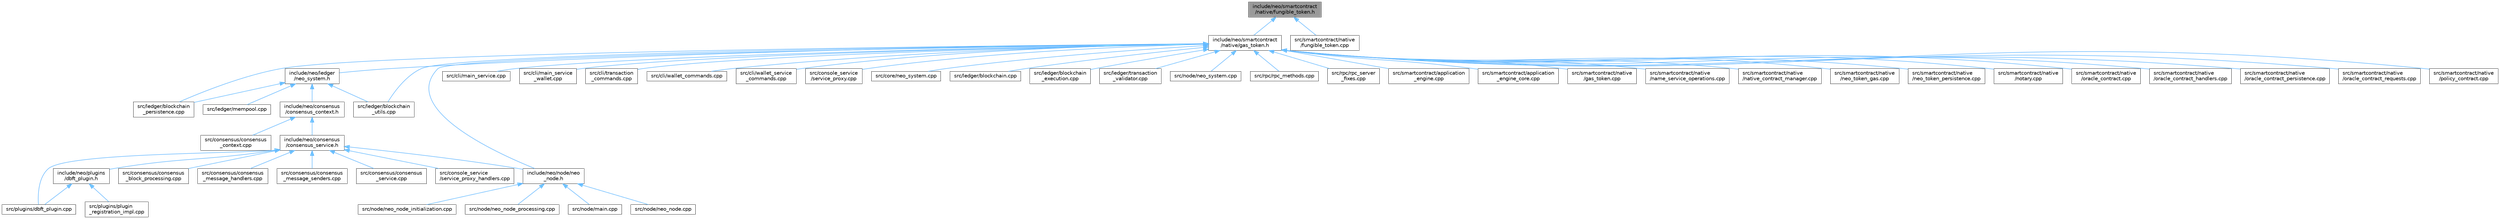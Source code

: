 digraph "include/neo/smartcontract/native/fungible_token.h"
{
 // LATEX_PDF_SIZE
  bgcolor="transparent";
  edge [fontname=Helvetica,fontsize=10,labelfontname=Helvetica,labelfontsize=10];
  node [fontname=Helvetica,fontsize=10,shape=box,height=0.2,width=0.4];
  Node1 [id="Node000001",label="include/neo/smartcontract\l/native/fungible_token.h",height=0.2,width=0.4,color="gray40", fillcolor="grey60", style="filled", fontcolor="black",tooltip=" "];
  Node1 -> Node2 [id="edge53_Node000001_Node000002",dir="back",color="steelblue1",style="solid",tooltip=" "];
  Node2 [id="Node000002",label="include/neo/smartcontract\l/native/gas_token.h",height=0.2,width=0.4,color="grey40", fillcolor="white", style="filled",URL="$gas__token_8h.html",tooltip=" "];
  Node2 -> Node3 [id="edge54_Node000002_Node000003",dir="back",color="steelblue1",style="solid",tooltip=" "];
  Node3 [id="Node000003",label="include/neo/ledger\l/neo_system.h",height=0.2,width=0.4,color="grey40", fillcolor="white", style="filled",URL="$ledger_2neo__system_8h.html",tooltip=" "];
  Node3 -> Node4 [id="edge55_Node000003_Node000004",dir="back",color="steelblue1",style="solid",tooltip=" "];
  Node4 [id="Node000004",label="include/neo/consensus\l/consensus_context.h",height=0.2,width=0.4,color="grey40", fillcolor="white", style="filled",URL="$consensus__context_8h.html",tooltip=" "];
  Node4 -> Node5 [id="edge56_Node000004_Node000005",dir="back",color="steelblue1",style="solid",tooltip=" "];
  Node5 [id="Node000005",label="include/neo/consensus\l/consensus_service.h",height=0.2,width=0.4,color="grey40", fillcolor="white", style="filled",URL="$consensus__service_8h.html",tooltip=" "];
  Node5 -> Node6 [id="edge57_Node000005_Node000006",dir="back",color="steelblue1",style="solid",tooltip=" "];
  Node6 [id="Node000006",label="include/neo/node/neo\l_node.h",height=0.2,width=0.4,color="grey40", fillcolor="white", style="filled",URL="$neo__node_8h.html",tooltip=" "];
  Node6 -> Node7 [id="edge58_Node000006_Node000007",dir="back",color="steelblue1",style="solid",tooltip=" "];
  Node7 [id="Node000007",label="src/node/main.cpp",height=0.2,width=0.4,color="grey40", fillcolor="white", style="filled",URL="$main_8cpp.html",tooltip="Main entry point for Neo C++ Node."];
  Node6 -> Node8 [id="edge59_Node000006_Node000008",dir="back",color="steelblue1",style="solid",tooltip=" "];
  Node8 [id="Node000008",label="src/node/neo_node.cpp",height=0.2,width=0.4,color="grey40", fillcolor="white", style="filled",URL="$neo__node_8cpp.html",tooltip=" "];
  Node6 -> Node9 [id="edge60_Node000006_Node000009",dir="back",color="steelblue1",style="solid",tooltip=" "];
  Node9 [id="Node000009",label="src/node/neo_node_initialization.cpp",height=0.2,width=0.4,color="grey40", fillcolor="white", style="filled",URL="$neo__node__initialization_8cpp.html",tooltip=" "];
  Node6 -> Node10 [id="edge61_Node000006_Node000010",dir="back",color="steelblue1",style="solid",tooltip=" "];
  Node10 [id="Node000010",label="src/node/neo_node_processing.cpp",height=0.2,width=0.4,color="grey40", fillcolor="white", style="filled",URL="$neo__node__processing_8cpp.html",tooltip=" "];
  Node5 -> Node11 [id="edge62_Node000005_Node000011",dir="back",color="steelblue1",style="solid",tooltip=" "];
  Node11 [id="Node000011",label="include/neo/plugins\l/dbft_plugin.h",height=0.2,width=0.4,color="grey40", fillcolor="white", style="filled",URL="$dbft__plugin_8h.html",tooltip=" "];
  Node11 -> Node12 [id="edge63_Node000011_Node000012",dir="back",color="steelblue1",style="solid",tooltip=" "];
  Node12 [id="Node000012",label="src/plugins/dbft_plugin.cpp",height=0.2,width=0.4,color="grey40", fillcolor="white", style="filled",URL="$dbft__plugin_8cpp.html",tooltip=" "];
  Node11 -> Node13 [id="edge64_Node000011_Node000013",dir="back",color="steelblue1",style="solid",tooltip=" "];
  Node13 [id="Node000013",label="src/plugins/plugin\l_registration_impl.cpp",height=0.2,width=0.4,color="grey40", fillcolor="white", style="filled",URL="$plugin__registration__impl_8cpp.html",tooltip=" "];
  Node5 -> Node14 [id="edge65_Node000005_Node000014",dir="back",color="steelblue1",style="solid",tooltip=" "];
  Node14 [id="Node000014",label="src/consensus/consensus\l_block_processing.cpp",height=0.2,width=0.4,color="grey40", fillcolor="white", style="filled",URL="$consensus__block__processing_8cpp.html",tooltip=" "];
  Node5 -> Node15 [id="edge66_Node000005_Node000015",dir="back",color="steelblue1",style="solid",tooltip=" "];
  Node15 [id="Node000015",label="src/consensus/consensus\l_message_handlers.cpp",height=0.2,width=0.4,color="grey40", fillcolor="white", style="filled",URL="$consensus__message__handlers_8cpp.html",tooltip=" "];
  Node5 -> Node16 [id="edge67_Node000005_Node000016",dir="back",color="steelblue1",style="solid",tooltip=" "];
  Node16 [id="Node000016",label="src/consensus/consensus\l_message_senders.cpp",height=0.2,width=0.4,color="grey40", fillcolor="white", style="filled",URL="$consensus__message__senders_8cpp.html",tooltip=" "];
  Node5 -> Node17 [id="edge68_Node000005_Node000017",dir="back",color="steelblue1",style="solid",tooltip=" "];
  Node17 [id="Node000017",label="src/consensus/consensus\l_service.cpp",height=0.2,width=0.4,color="grey40", fillcolor="white", style="filled",URL="$consensus__service_8cpp.html",tooltip=" "];
  Node5 -> Node18 [id="edge69_Node000005_Node000018",dir="back",color="steelblue1",style="solid",tooltip=" "];
  Node18 [id="Node000018",label="src/console_service\l/service_proxy_handlers.cpp",height=0.2,width=0.4,color="grey40", fillcolor="white", style="filled",URL="$service__proxy__handlers_8cpp.html",tooltip=" "];
  Node5 -> Node12 [id="edge70_Node000005_Node000012",dir="back",color="steelblue1",style="solid",tooltip=" "];
  Node4 -> Node19 [id="edge71_Node000004_Node000019",dir="back",color="steelblue1",style="solid",tooltip=" "];
  Node19 [id="Node000019",label="src/consensus/consensus\l_context.cpp",height=0.2,width=0.4,color="grey40", fillcolor="white", style="filled",URL="$consensus__context_8cpp.html",tooltip=" "];
  Node3 -> Node20 [id="edge72_Node000003_Node000020",dir="back",color="steelblue1",style="solid",tooltip=" "];
  Node20 [id="Node000020",label="src/ledger/blockchain\l_persistence.cpp",height=0.2,width=0.4,color="grey40", fillcolor="white", style="filled",URL="$blockchain__persistence_8cpp.html",tooltip=" "];
  Node3 -> Node21 [id="edge73_Node000003_Node000021",dir="back",color="steelblue1",style="solid",tooltip=" "];
  Node21 [id="Node000021",label="src/ledger/blockchain\l_utils.cpp",height=0.2,width=0.4,color="grey40", fillcolor="white", style="filled",URL="$blockchain__utils_8cpp.html",tooltip=" "];
  Node3 -> Node22 [id="edge74_Node000003_Node000022",dir="back",color="steelblue1",style="solid",tooltip=" "];
  Node22 [id="Node000022",label="src/ledger/mempool.cpp",height=0.2,width=0.4,color="grey40", fillcolor="white", style="filled",URL="$mempool_8cpp.html",tooltip=" "];
  Node2 -> Node6 [id="edge75_Node000002_Node000006",dir="back",color="steelblue1",style="solid",tooltip=" "];
  Node2 -> Node23 [id="edge76_Node000002_Node000023",dir="back",color="steelblue1",style="solid",tooltip=" "];
  Node23 [id="Node000023",label="src/cli/main_service.cpp",height=0.2,width=0.4,color="grey40", fillcolor="white", style="filled",URL="$main__service_8cpp.html",tooltip=" "];
  Node2 -> Node24 [id="edge77_Node000002_Node000024",dir="back",color="steelblue1",style="solid",tooltip=" "];
  Node24 [id="Node000024",label="src/cli/main_service\l_wallet.cpp",height=0.2,width=0.4,color="grey40", fillcolor="white", style="filled",URL="$main__service__wallet_8cpp.html",tooltip=" "];
  Node2 -> Node25 [id="edge78_Node000002_Node000025",dir="back",color="steelblue1",style="solid",tooltip=" "];
  Node25 [id="Node000025",label="src/cli/transaction\l_commands.cpp",height=0.2,width=0.4,color="grey40", fillcolor="white", style="filled",URL="$transaction__commands_8cpp.html",tooltip=" "];
  Node2 -> Node26 [id="edge79_Node000002_Node000026",dir="back",color="steelblue1",style="solid",tooltip=" "];
  Node26 [id="Node000026",label="src/cli/wallet_commands.cpp",height=0.2,width=0.4,color="grey40", fillcolor="white", style="filled",URL="$wallet__commands_8cpp.html",tooltip=" "];
  Node2 -> Node27 [id="edge80_Node000002_Node000027",dir="back",color="steelblue1",style="solid",tooltip=" "];
  Node27 [id="Node000027",label="src/cli/wallet_service\l_commands.cpp",height=0.2,width=0.4,color="grey40", fillcolor="white", style="filled",URL="$wallet__service__commands_8cpp.html",tooltip=" "];
  Node2 -> Node28 [id="edge81_Node000002_Node000028",dir="back",color="steelblue1",style="solid",tooltip=" "];
  Node28 [id="Node000028",label="src/console_service\l/service_proxy.cpp",height=0.2,width=0.4,color="grey40", fillcolor="white", style="filled",URL="$service__proxy_8cpp.html",tooltip=" "];
  Node2 -> Node29 [id="edge82_Node000002_Node000029",dir="back",color="steelblue1",style="solid",tooltip=" "];
  Node29 [id="Node000029",label="src/core/neo_system.cpp",height=0.2,width=0.4,color="grey40", fillcolor="white", style="filled",URL="$core_2neo__system_8cpp.html",tooltip=" "];
  Node2 -> Node30 [id="edge83_Node000002_Node000030",dir="back",color="steelblue1",style="solid",tooltip=" "];
  Node30 [id="Node000030",label="src/ledger/blockchain.cpp",height=0.2,width=0.4,color="grey40", fillcolor="white", style="filled",URL="$blockchain_8cpp.html",tooltip=" "];
  Node2 -> Node31 [id="edge84_Node000002_Node000031",dir="back",color="steelblue1",style="solid",tooltip=" "];
  Node31 [id="Node000031",label="src/ledger/blockchain\l_execution.cpp",height=0.2,width=0.4,color="grey40", fillcolor="white", style="filled",URL="$blockchain__execution_8cpp.html",tooltip=" "];
  Node2 -> Node20 [id="edge85_Node000002_Node000020",dir="back",color="steelblue1",style="solid",tooltip=" "];
  Node2 -> Node21 [id="edge86_Node000002_Node000021",dir="back",color="steelblue1",style="solid",tooltip=" "];
  Node2 -> Node32 [id="edge87_Node000002_Node000032",dir="back",color="steelblue1",style="solid",tooltip=" "];
  Node32 [id="Node000032",label="src/ledger/transaction\l_validator.cpp",height=0.2,width=0.4,color="grey40", fillcolor="white", style="filled",URL="$transaction__validator_8cpp.html",tooltip=" "];
  Node2 -> Node33 [id="edge88_Node000002_Node000033",dir="back",color="steelblue1",style="solid",tooltip=" "];
  Node33 [id="Node000033",label="src/node/neo_system.cpp",height=0.2,width=0.4,color="grey40", fillcolor="white", style="filled",URL="$node_2neo__system_8cpp.html",tooltip=" "];
  Node2 -> Node34 [id="edge89_Node000002_Node000034",dir="back",color="steelblue1",style="solid",tooltip=" "];
  Node34 [id="Node000034",label="src/rpc/rpc_methods.cpp",height=0.2,width=0.4,color="grey40", fillcolor="white", style="filled",URL="$rpc__methods_8cpp.html",tooltip=" "];
  Node2 -> Node35 [id="edge90_Node000002_Node000035",dir="back",color="steelblue1",style="solid",tooltip=" "];
  Node35 [id="Node000035",label="src/rpc/rpc_server\l_fixes.cpp",height=0.2,width=0.4,color="grey40", fillcolor="white", style="filled",URL="$rpc__server__fixes_8cpp.html",tooltip=" "];
  Node2 -> Node36 [id="edge91_Node000002_Node000036",dir="back",color="steelblue1",style="solid",tooltip=" "];
  Node36 [id="Node000036",label="src/smartcontract/application\l_engine.cpp",height=0.2,width=0.4,color="grey40", fillcolor="white", style="filled",URL="$application__engine_8cpp.html",tooltip=" "];
  Node2 -> Node37 [id="edge92_Node000002_Node000037",dir="back",color="steelblue1",style="solid",tooltip=" "];
  Node37 [id="Node000037",label="src/smartcontract/application\l_engine_core.cpp",height=0.2,width=0.4,color="grey40", fillcolor="white", style="filled",URL="$application__engine__core_8cpp.html",tooltip=" "];
  Node2 -> Node38 [id="edge93_Node000002_Node000038",dir="back",color="steelblue1",style="solid",tooltip=" "];
  Node38 [id="Node000038",label="src/smartcontract/native\l/gas_token.cpp",height=0.2,width=0.4,color="grey40", fillcolor="white", style="filled",URL="$gas__token_8cpp.html",tooltip=" "];
  Node2 -> Node39 [id="edge94_Node000002_Node000039",dir="back",color="steelblue1",style="solid",tooltip=" "];
  Node39 [id="Node000039",label="src/smartcontract/native\l/name_service_operations.cpp",height=0.2,width=0.4,color="grey40", fillcolor="white", style="filled",URL="$name__service__operations_8cpp.html",tooltip=" "];
  Node2 -> Node40 [id="edge95_Node000002_Node000040",dir="back",color="steelblue1",style="solid",tooltip=" "];
  Node40 [id="Node000040",label="src/smartcontract/native\l/native_contract_manager.cpp",height=0.2,width=0.4,color="grey40", fillcolor="white", style="filled",URL="$native__contract__manager_8cpp.html",tooltip=" "];
  Node2 -> Node41 [id="edge96_Node000002_Node000041",dir="back",color="steelblue1",style="solid",tooltip=" "];
  Node41 [id="Node000041",label="src/smartcontract/native\l/neo_token_gas.cpp",height=0.2,width=0.4,color="grey40", fillcolor="white", style="filled",URL="$neo__token__gas_8cpp.html",tooltip=" "];
  Node2 -> Node42 [id="edge97_Node000002_Node000042",dir="back",color="steelblue1",style="solid",tooltip=" "];
  Node42 [id="Node000042",label="src/smartcontract/native\l/neo_token_persistence.cpp",height=0.2,width=0.4,color="grey40", fillcolor="white", style="filled",URL="$neo__token__persistence_8cpp.html",tooltip=" "];
  Node2 -> Node43 [id="edge98_Node000002_Node000043",dir="back",color="steelblue1",style="solid",tooltip=" "];
  Node43 [id="Node000043",label="src/smartcontract/native\l/notary.cpp",height=0.2,width=0.4,color="grey40", fillcolor="white", style="filled",URL="$notary_8cpp.html",tooltip=" "];
  Node2 -> Node44 [id="edge99_Node000002_Node000044",dir="back",color="steelblue1",style="solid",tooltip=" "];
  Node44 [id="Node000044",label="src/smartcontract/native\l/oracle_contract.cpp",height=0.2,width=0.4,color="grey40", fillcolor="white", style="filled",URL="$oracle__contract_8cpp.html",tooltip=" "];
  Node2 -> Node45 [id="edge100_Node000002_Node000045",dir="back",color="steelblue1",style="solid",tooltip=" "];
  Node45 [id="Node000045",label="src/smartcontract/native\l/oracle_contract_handlers.cpp",height=0.2,width=0.4,color="grey40", fillcolor="white", style="filled",URL="$oracle__contract__handlers_8cpp.html",tooltip=" "];
  Node2 -> Node46 [id="edge101_Node000002_Node000046",dir="back",color="steelblue1",style="solid",tooltip=" "];
  Node46 [id="Node000046",label="src/smartcontract/native\l/oracle_contract_persistence.cpp",height=0.2,width=0.4,color="grey40", fillcolor="white", style="filled",URL="$oracle__contract__persistence_8cpp.html",tooltip=" "];
  Node2 -> Node47 [id="edge102_Node000002_Node000047",dir="back",color="steelblue1",style="solid",tooltip=" "];
  Node47 [id="Node000047",label="src/smartcontract/native\l/oracle_contract_requests.cpp",height=0.2,width=0.4,color="grey40", fillcolor="white", style="filled",URL="$oracle__contract__requests_8cpp.html",tooltip=" "];
  Node2 -> Node48 [id="edge103_Node000002_Node000048",dir="back",color="steelblue1",style="solid",tooltip=" "];
  Node48 [id="Node000048",label="src/smartcontract/native\l/policy_contract.cpp",height=0.2,width=0.4,color="grey40", fillcolor="white", style="filled",URL="$policy__contract_8cpp.html",tooltip=" "];
  Node1 -> Node49 [id="edge104_Node000001_Node000049",dir="back",color="steelblue1",style="solid",tooltip=" "];
  Node49 [id="Node000049",label="src/smartcontract/native\l/fungible_token.cpp",height=0.2,width=0.4,color="grey40", fillcolor="white", style="filled",URL="$fungible__token_8cpp.html",tooltip=" "];
}
